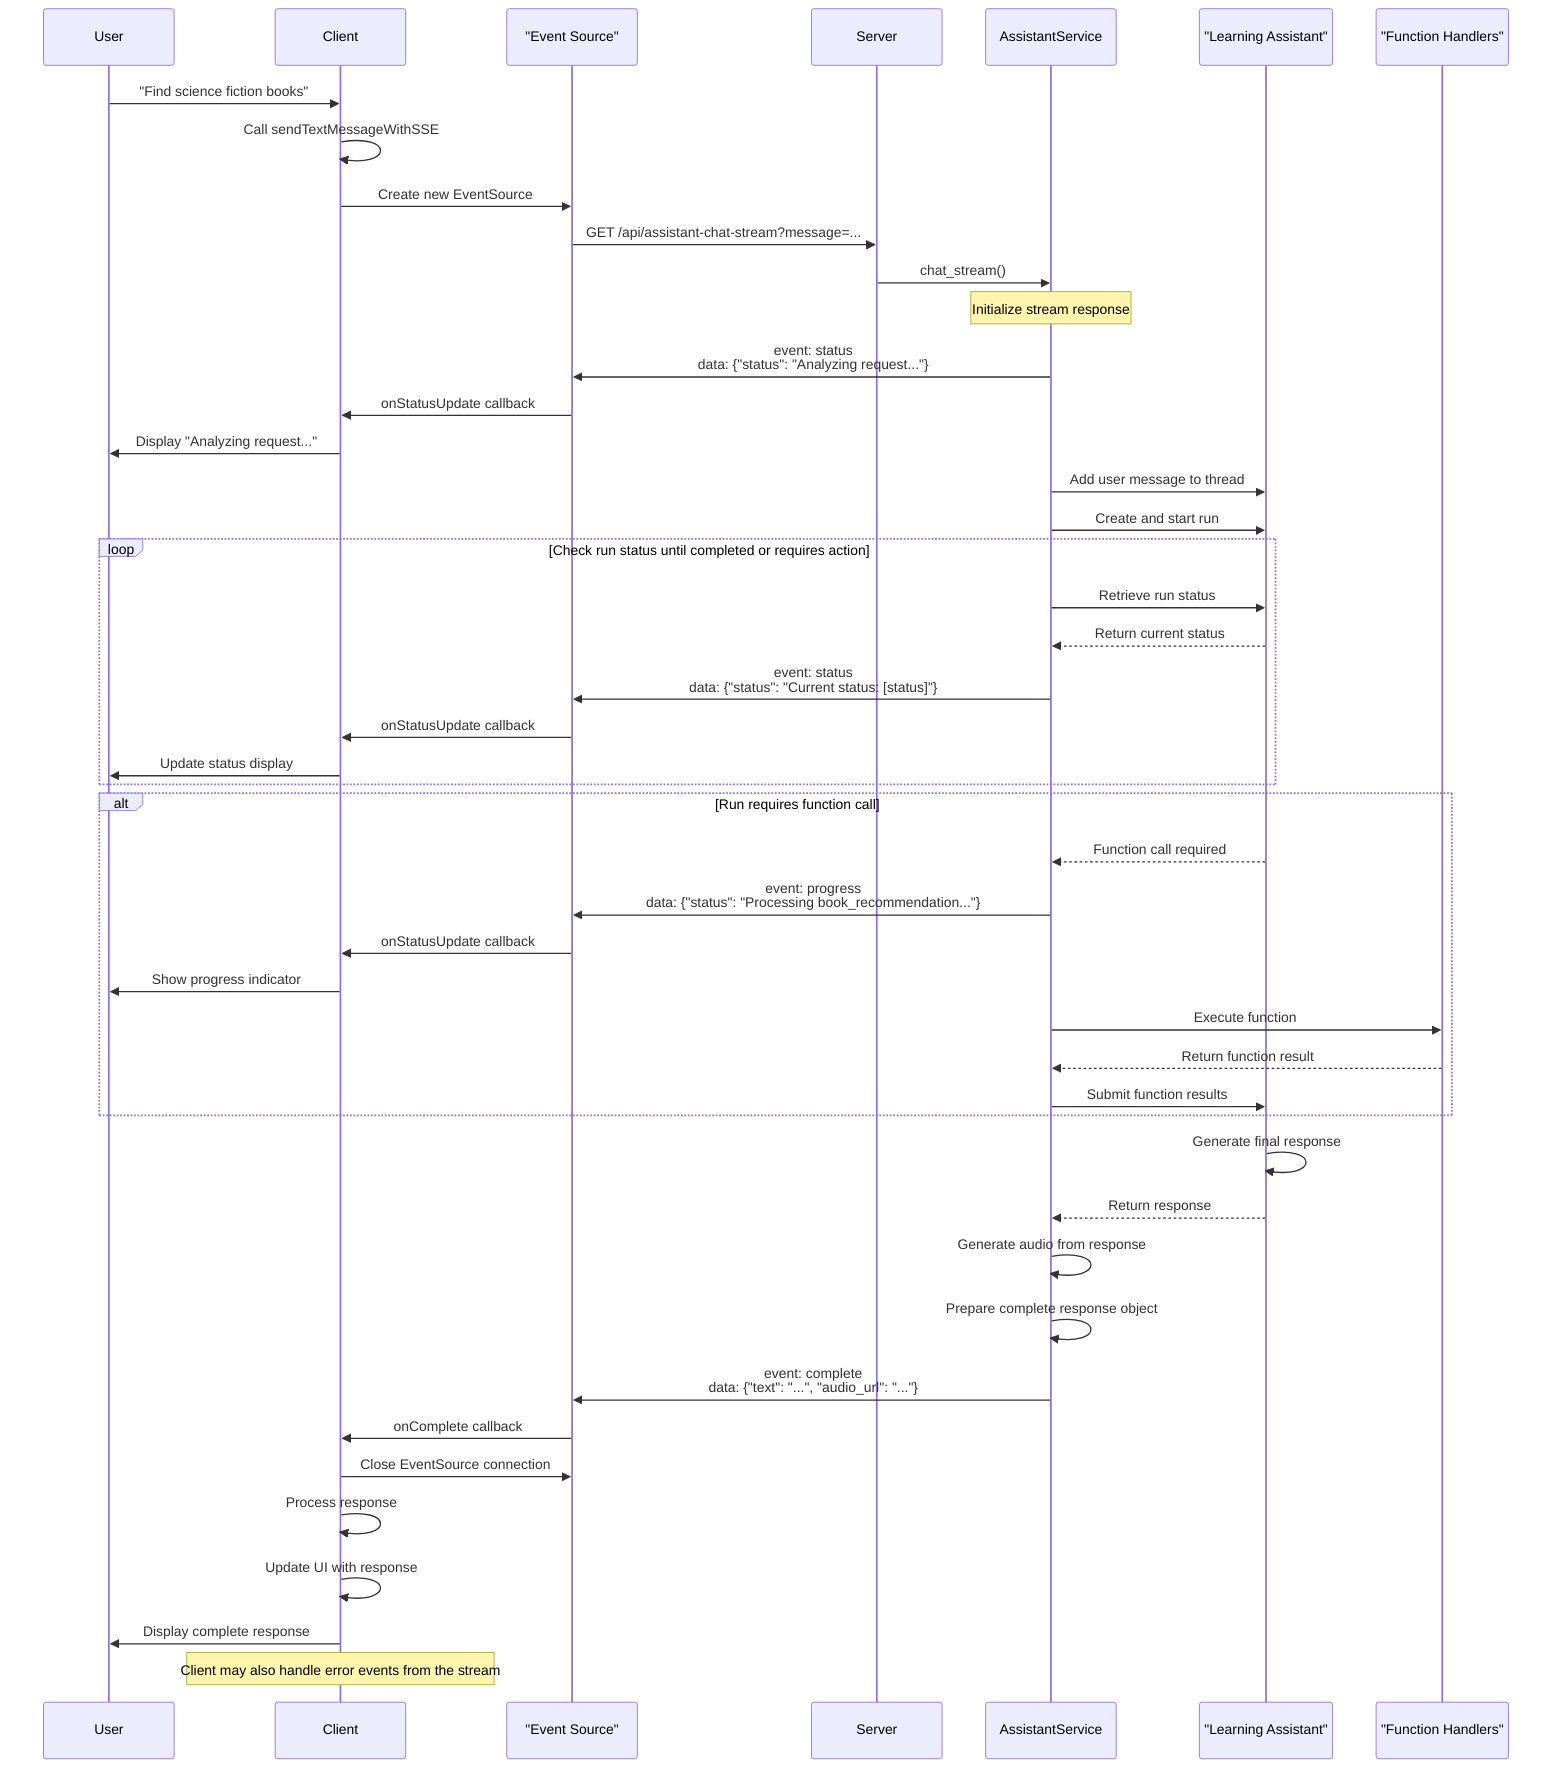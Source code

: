 sequenceDiagram
    participant User
    participant Client
    participant EventSource as "Event Source"
    participant Server
    participant AssistantService
    participant OpenAIAssistant as "Learning Assistant"
    participant Functions as "Function Handlers"

    User->>Client: "Find science fiction books"
    Client->>Client: Call sendTextMessageWithSSE
    Client->>EventSource: Create new EventSource

    EventSource->>Server: GET /api/assistant-chat-stream?message=...
    Server->>AssistantService: chat_stream()

    Note over AssistantService: Initialize stream response

    AssistantService->>EventSource: event: status<br/>data: {"status": "Analyzing request..."}
    EventSource->>Client: onStatusUpdate callback
    Client->>User: Display "Analyzing request..."

    AssistantService->>OpenAIAssistant: Add user message to thread
    AssistantService->>OpenAIAssistant: Create and start run

    loop Check run status until completed or requires action
        AssistantService->>OpenAIAssistant: Retrieve run status
        OpenAIAssistant-->>AssistantService: Return current status

        AssistantService->>EventSource: event: status<br/>data: {"status": "Current status: [status]"}
        EventSource->>Client: onStatusUpdate callback
        Client->>User: Update status display
    end

    alt Run requires function call
        OpenAIAssistant-->>AssistantService: Function call required

        AssistantService->>EventSource: event: progress<br/>data: {"status": "Processing book_recommendation..."}
        EventSource->>Client: onStatusUpdate callback
        Client->>User: Show progress indicator

        AssistantService->>Functions: Execute function
        Functions-->>AssistantService: Return function result

        AssistantService->>OpenAIAssistant: Submit function results
    end

    OpenAIAssistant->>OpenAIAssistant: Generate final response
    OpenAIAssistant-->>AssistantService: Return response

    AssistantService->>AssistantService: Generate audio from response
    AssistantService->>AssistantService: Prepare complete response object

    AssistantService->>EventSource: event: complete<br/>data: {"text": "...", "audio_url": "..."}
    EventSource->>Client: onComplete callback

    Client->>EventSource: Close EventSource connection
    Client->>Client: Process response
    Client->>Client: Update UI with response
    Client->>User: Display complete response

    Note over Client: Client may also handle error events from the stream